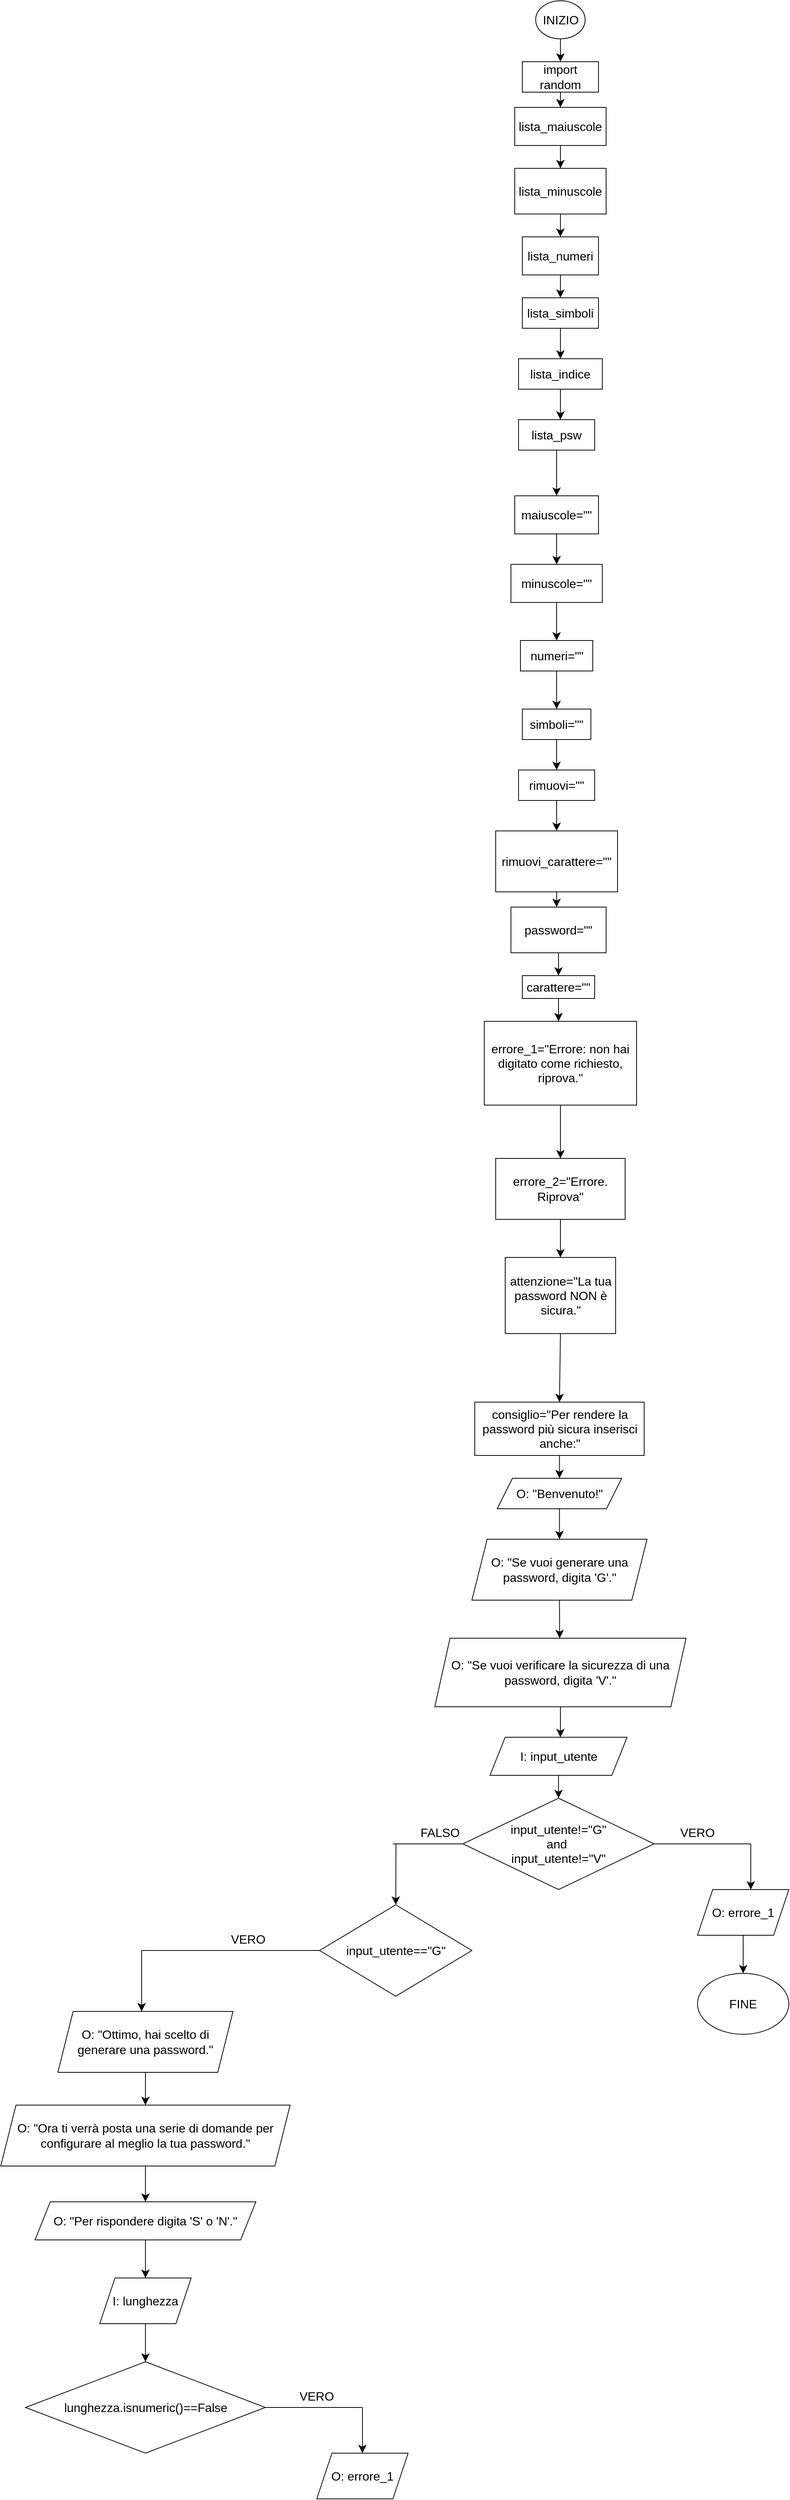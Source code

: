 <mxfile version="21.0.6" type="github" pages="4">
  <diagram id="C5RBs43oDa-KdzZeNtuy" name="Liste">
    <mxGraphModel dx="2130" dy="1453" grid="1" gridSize="10" guides="1" tooltips="1" connect="1" arrows="1" fold="1" page="1" pageScale="1" pageWidth="827" pageHeight="1169" math="0" shadow="0">
      <root>
        <mxCell id="WIyWlLk6GJQsqaUBKTNV-0" />
        <mxCell id="WIyWlLk6GJQsqaUBKTNV-1" parent="WIyWlLk6GJQsqaUBKTNV-0" />
        <mxCell id="LtnXMF4uBp7m2lb51uMG-0" value="INIZIO" style="ellipse;whiteSpace=wrap;html=1;fontSize=16;" vertex="1" parent="WIyWlLk6GJQsqaUBKTNV-1">
          <mxGeometry x="187.5" y="160" width="65" height="50" as="geometry" />
        </mxCell>
        <mxCell id="LtnXMF4uBp7m2lb51uMG-1" value="import random" style="rounded=0;whiteSpace=wrap;html=1;fontSize=16;" vertex="1" parent="WIyWlLk6GJQsqaUBKTNV-1">
          <mxGeometry x="170" y="240" width="100" height="40" as="geometry" />
        </mxCell>
        <mxCell id="LtnXMF4uBp7m2lb51uMG-2" value="lista_maiuscole" style="rounded=0;whiteSpace=wrap;html=1;fontSize=16;" vertex="1" parent="WIyWlLk6GJQsqaUBKTNV-1">
          <mxGeometry x="160" y="300" width="120" height="50" as="geometry" />
        </mxCell>
        <mxCell id="LtnXMF4uBp7m2lb51uMG-3" value="" style="endArrow=classic;html=1;rounded=0;fontSize=12;startSize=8;endSize=8;curved=1;exitX=0.5;exitY=1;exitDx=0;exitDy=0;" edge="1" parent="WIyWlLk6GJQsqaUBKTNV-1" source="LtnXMF4uBp7m2lb51uMG-0">
          <mxGeometry width="50" height="50" relative="1" as="geometry">
            <mxPoint x="220" y="220" as="sourcePoint" />
            <mxPoint x="220" y="240" as="targetPoint" />
            <Array as="points" />
          </mxGeometry>
        </mxCell>
        <mxCell id="LtnXMF4uBp7m2lb51uMG-4" value="" style="endArrow=classic;html=1;rounded=0;fontSize=12;startSize=8;endSize=8;curved=1;entryX=0.5;entryY=0;entryDx=0;entryDy=0;exitX=0.5;exitY=1;exitDx=0;exitDy=0;" edge="1" parent="WIyWlLk6GJQsqaUBKTNV-1" source="LtnXMF4uBp7m2lb51uMG-1" target="LtnXMF4uBp7m2lb51uMG-2">
          <mxGeometry width="50" height="50" relative="1" as="geometry">
            <mxPoint x="220" y="320" as="sourcePoint" />
            <mxPoint x="230" y="360" as="targetPoint" />
          </mxGeometry>
        </mxCell>
        <mxCell id="LtnXMF4uBp7m2lb51uMG-5" value="" style="endArrow=classic;html=1;rounded=0;fontSize=12;startSize=8;endSize=8;curved=1;" edge="1" parent="WIyWlLk6GJQsqaUBKTNV-1">
          <mxGeometry width="50" height="50" relative="1" as="geometry">
            <mxPoint x="220" y="410" as="sourcePoint" />
            <mxPoint x="220" y="440" as="targetPoint" />
            <Array as="points">
              <mxPoint x="220" y="410" />
            </Array>
          </mxGeometry>
        </mxCell>
        <mxCell id="LtnXMF4uBp7m2lb51uMG-6" value="lista_minuscole" style="rounded=0;whiteSpace=wrap;html=1;fontSize=16;" vertex="1" parent="WIyWlLk6GJQsqaUBKTNV-1">
          <mxGeometry x="160" y="380" width="120" height="60" as="geometry" />
        </mxCell>
        <mxCell id="LtnXMF4uBp7m2lb51uMG-9" value="lista_numeri" style="rounded=0;whiteSpace=wrap;html=1;fontSize=16;" vertex="1" parent="WIyWlLk6GJQsqaUBKTNV-1">
          <mxGeometry x="170" y="470" width="100" height="50" as="geometry" />
        </mxCell>
        <mxCell id="_vvKJYAs0xgq3MKUHlG_-1" value="" style="endArrow=classic;html=1;rounded=0;fontSize=12;startSize=8;endSize=8;curved=1;exitX=0.5;exitY=1;exitDx=0;exitDy=0;" edge="1" parent="WIyWlLk6GJQsqaUBKTNV-1" source="LtnXMF4uBp7m2lb51uMG-9">
          <mxGeometry width="50" height="50" relative="1" as="geometry">
            <mxPoint x="200" y="650" as="sourcePoint" />
            <mxPoint x="220" y="550" as="targetPoint" />
          </mxGeometry>
        </mxCell>
        <mxCell id="_vvKJYAs0xgq3MKUHlG_-2" value="lista_simboli" style="rounded=0;whiteSpace=wrap;html=1;fontSize=16;" vertex="1" parent="WIyWlLk6GJQsqaUBKTNV-1">
          <mxGeometry x="170" y="550" width="100" height="40" as="geometry" />
        </mxCell>
        <mxCell id="_vvKJYAs0xgq3MKUHlG_-3" value="" style="endArrow=classic;html=1;rounded=0;fontSize=12;startSize=8;endSize=8;curved=1;exitX=0.5;exitY=1;exitDx=0;exitDy=0;" edge="1" parent="WIyWlLk6GJQsqaUBKTNV-1" source="_vvKJYAs0xgq3MKUHlG_-2">
          <mxGeometry width="50" height="50" relative="1" as="geometry">
            <mxPoint x="220" y="750" as="sourcePoint" />
            <mxPoint x="220" y="630" as="targetPoint" />
          </mxGeometry>
        </mxCell>
        <mxCell id="_vvKJYAs0xgq3MKUHlG_-4" value="lista_indice" style="rounded=0;whiteSpace=wrap;html=1;fontSize=16;" vertex="1" parent="WIyWlLk6GJQsqaUBKTNV-1">
          <mxGeometry x="165" y="630" width="110" height="40" as="geometry" />
        </mxCell>
        <mxCell id="_vvKJYAs0xgq3MKUHlG_-5" value="" style="endArrow=classic;html=1;rounded=0;fontSize=12;startSize=8;endSize=8;curved=1;" edge="1" parent="WIyWlLk6GJQsqaUBKTNV-1" source="_vvKJYAs0xgq3MKUHlG_-4">
          <mxGeometry width="50" height="50" relative="1" as="geometry">
            <mxPoint x="220" y="820" as="sourcePoint" />
            <mxPoint x="220" y="710" as="targetPoint" />
          </mxGeometry>
        </mxCell>
        <mxCell id="_vvKJYAs0xgq3MKUHlG_-6" value="lista_psw" style="rounded=0;whiteSpace=wrap;html=1;fontSize=16;" vertex="1" parent="WIyWlLk6GJQsqaUBKTNV-1">
          <mxGeometry x="165" y="710" width="100" height="40" as="geometry" />
        </mxCell>
        <mxCell id="_vvKJYAs0xgq3MKUHlG_-8" value="" style="endArrow=classic;html=1;rounded=0;fontSize=12;startSize=8;endSize=8;curved=1;exitX=0.5;exitY=1;exitDx=0;exitDy=0;entryX=0.5;entryY=0;entryDx=0;entryDy=0;" edge="1" parent="WIyWlLk6GJQsqaUBKTNV-1" source="LtnXMF4uBp7m2lb51uMG-2" target="LtnXMF4uBp7m2lb51uMG-6">
          <mxGeometry width="50" height="50" relative="1" as="geometry">
            <mxPoint x="270" y="390" as="sourcePoint" />
            <mxPoint x="320" y="340" as="targetPoint" />
          </mxGeometry>
        </mxCell>
        <mxCell id="_vvKJYAs0xgq3MKUHlG_-9" value="" style="endArrow=classic;html=1;rounded=0;fontSize=12;startSize=8;endSize=8;curved=1;exitX=0.5;exitY=1;exitDx=0;exitDy=0;" edge="1" parent="WIyWlLk6GJQsqaUBKTNV-1" source="LtnXMF4uBp7m2lb51uMG-6">
          <mxGeometry width="50" height="50" relative="1" as="geometry">
            <mxPoint x="220" y="490" as="sourcePoint" />
            <mxPoint x="220" y="470" as="targetPoint" />
          </mxGeometry>
        </mxCell>
        <mxCell id="47L1H4vjL2G08oFO6A4H-0" value="" style="endArrow=classic;html=1;rounded=0;fontSize=12;startSize=8;endSize=8;curved=1;exitX=0.5;exitY=1;exitDx=0;exitDy=0;" edge="1" parent="WIyWlLk6GJQsqaUBKTNV-1" source="_vvKJYAs0xgq3MKUHlG_-6">
          <mxGeometry width="50" height="50" relative="1" as="geometry">
            <mxPoint x="250" y="520" as="sourcePoint" />
            <mxPoint x="215" y="810" as="targetPoint" />
          </mxGeometry>
        </mxCell>
        <mxCell id="_KYdaBVdJaQWid0yYwRB-0" value="maiuscole=&quot;&quot;" style="rounded=0;whiteSpace=wrap;html=1;fontSize=16;" vertex="1" parent="WIyWlLk6GJQsqaUBKTNV-1">
          <mxGeometry x="160" y="810" width="110" height="50" as="geometry" />
        </mxCell>
        <mxCell id="_KYdaBVdJaQWid0yYwRB-1" value="minuscole=&quot;&quot;" style="rounded=0;whiteSpace=wrap;html=1;fontSize=16;" vertex="1" parent="WIyWlLk6GJQsqaUBKTNV-1">
          <mxGeometry x="155" y="900" width="120" height="50" as="geometry" />
        </mxCell>
        <mxCell id="_KYdaBVdJaQWid0yYwRB-2" value="numeri=&quot;&quot;" style="rounded=0;whiteSpace=wrap;html=1;fontSize=16;" vertex="1" parent="WIyWlLk6GJQsqaUBKTNV-1">
          <mxGeometry x="167.5" y="1000" width="95" height="40" as="geometry" />
        </mxCell>
        <mxCell id="_KYdaBVdJaQWid0yYwRB-3" value="simboli=&quot;&quot;" style="rounded=0;whiteSpace=wrap;html=1;fontSize=16;" vertex="1" parent="WIyWlLk6GJQsqaUBKTNV-1">
          <mxGeometry x="170" y="1090" width="90" height="40" as="geometry" />
        </mxCell>
        <mxCell id="_KYdaBVdJaQWid0yYwRB-4" value="rimuovi=&quot;&quot;" style="rounded=0;whiteSpace=wrap;html=1;fontSize=16;" vertex="1" parent="WIyWlLk6GJQsqaUBKTNV-1">
          <mxGeometry x="165" y="1170" width="100" height="40" as="geometry" />
        </mxCell>
        <mxCell id="_KYdaBVdJaQWid0yYwRB-5" value="rimuovi_carattere=&quot;&quot;" style="rounded=0;whiteSpace=wrap;html=1;fontSize=16;" vertex="1" parent="WIyWlLk6GJQsqaUBKTNV-1">
          <mxGeometry x="135" y="1250" width="160" height="80" as="geometry" />
        </mxCell>
        <mxCell id="_KYdaBVdJaQWid0yYwRB-6" value="password=&quot;&quot;" style="rounded=0;whiteSpace=wrap;html=1;fontSize=16;" vertex="1" parent="WIyWlLk6GJQsqaUBKTNV-1">
          <mxGeometry x="155" y="1350" width="125" height="60" as="geometry" />
        </mxCell>
        <mxCell id="_KYdaBVdJaQWid0yYwRB-7" value="" style="endArrow=classic;html=1;rounded=0;fontSize=12;startSize=8;endSize=8;curved=1;" edge="1" parent="WIyWlLk6GJQsqaUBKTNV-1" source="_KYdaBVdJaQWid0yYwRB-0">
          <mxGeometry width="50" height="50" relative="1" as="geometry">
            <mxPoint x="210" y="1100" as="sourcePoint" />
            <mxPoint x="215" y="900" as="targetPoint" />
          </mxGeometry>
        </mxCell>
        <mxCell id="_KYdaBVdJaQWid0yYwRB-9" value="" style="endArrow=classic;html=1;rounded=0;fontSize=12;startSize=8;endSize=8;curved=1;exitX=0.5;exitY=1;exitDx=0;exitDy=0;" edge="1" parent="WIyWlLk6GJQsqaUBKTNV-1" source="_KYdaBVdJaQWid0yYwRB-1">
          <mxGeometry width="50" height="50" relative="1" as="geometry">
            <mxPoint x="210" y="1200" as="sourcePoint" />
            <mxPoint x="215" y="1000" as="targetPoint" />
          </mxGeometry>
        </mxCell>
        <mxCell id="_KYdaBVdJaQWid0yYwRB-10" value="" style="endArrow=classic;html=1;rounded=0;fontSize=12;startSize=8;endSize=8;curved=1;exitX=0.5;exitY=1;exitDx=0;exitDy=0;" edge="1" parent="WIyWlLk6GJQsqaUBKTNV-1" source="_KYdaBVdJaQWid0yYwRB-2">
          <mxGeometry width="50" height="50" relative="1" as="geometry">
            <mxPoint x="210" y="1200" as="sourcePoint" />
            <mxPoint x="215" y="1090" as="targetPoint" />
          </mxGeometry>
        </mxCell>
        <mxCell id="_KYdaBVdJaQWid0yYwRB-11" value="" style="endArrow=classic;html=1;rounded=0;fontSize=12;startSize=8;endSize=8;curved=1;exitX=0.5;exitY=1;exitDx=0;exitDy=0;" edge="1" parent="WIyWlLk6GJQsqaUBKTNV-1" source="_KYdaBVdJaQWid0yYwRB-3">
          <mxGeometry width="50" height="50" relative="1" as="geometry">
            <mxPoint x="210" y="1350" as="sourcePoint" />
            <mxPoint x="215" y="1170" as="targetPoint" />
          </mxGeometry>
        </mxCell>
        <mxCell id="_KYdaBVdJaQWid0yYwRB-12" value="" style="endArrow=classic;html=1;rounded=0;fontSize=12;startSize=8;endSize=8;curved=1;exitX=0.5;exitY=1;exitDx=0;exitDy=0;entryX=0.5;entryY=0;entryDx=0;entryDy=0;" edge="1" parent="WIyWlLk6GJQsqaUBKTNV-1" source="_KYdaBVdJaQWid0yYwRB-4" target="_KYdaBVdJaQWid0yYwRB-5">
          <mxGeometry width="50" height="50" relative="1" as="geometry">
            <mxPoint x="210" y="1240" as="sourcePoint" />
            <mxPoint x="260" y="1190" as="targetPoint" />
          </mxGeometry>
        </mxCell>
        <mxCell id="_KYdaBVdJaQWid0yYwRB-13" value="" style="endArrow=classic;html=1;rounded=0;fontSize=12;startSize=8;endSize=8;curved=1;exitX=0.5;exitY=1;exitDx=0;exitDy=0;" edge="1" parent="WIyWlLk6GJQsqaUBKTNV-1" source="_KYdaBVdJaQWid0yYwRB-5">
          <mxGeometry width="50" height="50" relative="1" as="geometry">
            <mxPoint x="210" y="1350" as="sourcePoint" />
            <mxPoint x="215" y="1350" as="targetPoint" />
          </mxGeometry>
        </mxCell>
        <mxCell id="_KYdaBVdJaQWid0yYwRB-14" value="" style="endArrow=classic;html=1;rounded=0;fontSize=12;startSize=8;endSize=8;curved=1;exitX=0.5;exitY=1;exitDx=0;exitDy=0;" edge="1" parent="WIyWlLk6GJQsqaUBKTNV-1" source="_KYdaBVdJaQWid0yYwRB-6" target="_KYdaBVdJaQWid0yYwRB-15">
          <mxGeometry width="50" height="50" relative="1" as="geometry">
            <mxPoint x="210" y="1350" as="sourcePoint" />
            <mxPoint x="215" y="1430" as="targetPoint" />
          </mxGeometry>
        </mxCell>
        <mxCell id="_KYdaBVdJaQWid0yYwRB-15" value="carattere=&quot;&quot;" style="rounded=0;whiteSpace=wrap;html=1;fontSize=16;" vertex="1" parent="WIyWlLk6GJQsqaUBKTNV-1">
          <mxGeometry x="170" y="1440" width="95" height="30" as="geometry" />
        </mxCell>
        <mxCell id="_KYdaBVdJaQWid0yYwRB-16" value="errore_1=&quot;Errore: non hai digitato come richiesto, riprova.&quot;" style="rounded=0;whiteSpace=wrap;html=1;fontSize=16;" vertex="1" parent="WIyWlLk6GJQsqaUBKTNV-1">
          <mxGeometry x="120" y="1500" width="200" height="110" as="geometry" />
        </mxCell>
        <mxCell id="_KYdaBVdJaQWid0yYwRB-17" value="" style="endArrow=classic;html=1;rounded=0;fontSize=12;startSize=8;endSize=8;curved=1;exitX=0.5;exitY=1;exitDx=0;exitDy=0;" edge="1" parent="WIyWlLk6GJQsqaUBKTNV-1" source="_KYdaBVdJaQWid0yYwRB-15">
          <mxGeometry width="50" height="50" relative="1" as="geometry">
            <mxPoint x="202.5" y="1540" as="sourcePoint" />
            <mxPoint x="217.5" y="1500" as="targetPoint" />
          </mxGeometry>
        </mxCell>
        <mxCell id="_KYdaBVdJaQWid0yYwRB-18" style="edgeStyle=none;curved=1;rounded=0;orthogonalLoop=1;jettySize=auto;html=1;exitX=0.75;exitY=1;exitDx=0;exitDy=0;fontSize=12;startSize=8;endSize=8;" edge="1" parent="WIyWlLk6GJQsqaUBKTNV-1">
          <mxGeometry relative="1" as="geometry">
            <mxPoint x="267.5" y="1610" as="sourcePoint" />
            <mxPoint x="267.5" y="1610" as="targetPoint" />
          </mxGeometry>
        </mxCell>
        <mxCell id="_KYdaBVdJaQWid0yYwRB-19" value="attenzione=&quot;La tua password NON è sicura.&quot;" style="rounded=0;whiteSpace=wrap;html=1;fontSize=16;" vertex="1" parent="WIyWlLk6GJQsqaUBKTNV-1">
          <mxGeometry x="147.5" y="1810" width="145" height="100" as="geometry" />
        </mxCell>
        <mxCell id="_KYdaBVdJaQWid0yYwRB-20" value="" style="endArrow=classic;html=1;rounded=0;fontSize=12;startSize=8;endSize=8;curved=1;exitX=0.5;exitY=1;exitDx=0;exitDy=0;entryX=0.5;entryY=0;entryDx=0;entryDy=0;" edge="1" parent="WIyWlLk6GJQsqaUBKTNV-1" source="_KYdaBVdJaQWid0yYwRB-19" target="_KYdaBVdJaQWid0yYwRB-21">
          <mxGeometry width="50" height="50" relative="1" as="geometry">
            <mxPoint x="-82.5" y="2309" as="sourcePoint" />
            <mxPoint x="-37.5" y="2259" as="targetPoint" />
          </mxGeometry>
        </mxCell>
        <mxCell id="_KYdaBVdJaQWid0yYwRB-21" value="consiglio=&quot;Per rendere la password più sicura inserisci anche:&quot;" style="rounded=0;whiteSpace=wrap;html=1;fontSize=16;" vertex="1" parent="WIyWlLk6GJQsqaUBKTNV-1">
          <mxGeometry x="107.5" y="2000" width="222.5" height="70" as="geometry" />
        </mxCell>
        <mxCell id="_KYdaBVdJaQWid0yYwRB-23" value="errore_2=&quot;Errore. Riprova&quot;" style="rounded=0;whiteSpace=wrap;html=1;fontSize=16;" vertex="1" parent="WIyWlLk6GJQsqaUBKTNV-1">
          <mxGeometry x="135" y="1680" width="170" height="80" as="geometry" />
        </mxCell>
        <mxCell id="_KYdaBVdJaQWid0yYwRB-24" value="" style="endArrow=classic;html=1;rounded=0;fontSize=12;startSize=8;endSize=8;curved=1;exitX=0.5;exitY=1;exitDx=0;exitDy=0;" edge="1" parent="WIyWlLk6GJQsqaUBKTNV-1" source="_KYdaBVdJaQWid0yYwRB-23">
          <mxGeometry width="50" height="50" relative="1" as="geometry">
            <mxPoint x="245" y="1860" as="sourcePoint" />
            <mxPoint x="220" y="1810" as="targetPoint" />
          </mxGeometry>
        </mxCell>
        <mxCell id="_KYdaBVdJaQWid0yYwRB-25" value="" style="endArrow=classic;html=1;rounded=0;fontSize=12;startSize=8;endSize=8;curved=1;exitX=0.5;exitY=1;exitDx=0;exitDy=0;" edge="1" parent="WIyWlLk6GJQsqaUBKTNV-1" source="_KYdaBVdJaQWid0yYwRB-16">
          <mxGeometry width="50" height="50" relative="1" as="geometry">
            <mxPoint x="332.5" y="1790" as="sourcePoint" />
            <mxPoint x="220" y="1680" as="targetPoint" />
            <Array as="points" />
          </mxGeometry>
        </mxCell>
        <mxCell id="_KYdaBVdJaQWid0yYwRB-26" value="O: &quot;Benvenuto!&quot;" style="shape=parallelogram;perimeter=parallelogramPerimeter;whiteSpace=wrap;html=1;fixedSize=1;fontSize=16;" vertex="1" parent="WIyWlLk6GJQsqaUBKTNV-1">
          <mxGeometry x="137" y="2100" width="163.5" height="40" as="geometry" />
        </mxCell>
        <mxCell id="_KYdaBVdJaQWid0yYwRB-27" value="" style="endArrow=classic;html=1;rounded=0;fontSize=12;startSize=8;endSize=8;curved=1;exitX=0.5;exitY=1;exitDx=0;exitDy=0;entryX=0.5;entryY=0;entryDx=0;entryDy=0;" edge="1" parent="WIyWlLk6GJQsqaUBKTNV-1" source="_KYdaBVdJaQWid0yYwRB-21" target="_KYdaBVdJaQWid0yYwRB-26">
          <mxGeometry width="50" height="50" relative="1" as="geometry">
            <mxPoint x="220" y="2220" as="sourcePoint" />
            <mxPoint x="220" y="2100" as="targetPoint" />
          </mxGeometry>
        </mxCell>
        <mxCell id="_KYdaBVdJaQWid0yYwRB-29" value="O: &quot;Se vuoi generare una password, digita &#39;G&#39;.&quot;" style="shape=parallelogram;perimeter=parallelogramPerimeter;whiteSpace=wrap;html=1;fixedSize=1;fontSize=16;" vertex="1" parent="WIyWlLk6GJQsqaUBKTNV-1">
          <mxGeometry x="103.75" y="2180" width="230" height="80" as="geometry" />
        </mxCell>
        <mxCell id="_KYdaBVdJaQWid0yYwRB-30" value="" style="endArrow=classic;html=1;rounded=0;fontSize=12;startSize=8;endSize=8;curved=1;exitX=0.5;exitY=1;exitDx=0;exitDy=0;entryX=0.5;entryY=0;entryDx=0;entryDy=0;" edge="1" parent="WIyWlLk6GJQsqaUBKTNV-1" source="_KYdaBVdJaQWid0yYwRB-26" target="_KYdaBVdJaQWid0yYwRB-29">
          <mxGeometry width="50" height="50" relative="1" as="geometry">
            <mxPoint x="260" y="2200" as="sourcePoint" />
            <mxPoint x="310" y="2150" as="targetPoint" />
          </mxGeometry>
        </mxCell>
        <mxCell id="_KYdaBVdJaQWid0yYwRB-32" value="O: &quot;Se vuoi verificare la sicurezza di una password, digita &#39;V&#39;.&quot;" style="shape=parallelogram;perimeter=parallelogramPerimeter;whiteSpace=wrap;html=1;fixedSize=1;fontSize=16;" vertex="1" parent="WIyWlLk6GJQsqaUBKTNV-1">
          <mxGeometry x="55" y="2310" width="330" height="90" as="geometry" />
        </mxCell>
        <mxCell id="_KYdaBVdJaQWid0yYwRB-33" value="" style="endArrow=classic;html=1;rounded=0;fontSize=12;startSize=8;endSize=8;curved=1;exitX=0.5;exitY=1;exitDx=0;exitDy=0;" edge="1" parent="WIyWlLk6GJQsqaUBKTNV-1" source="_KYdaBVdJaQWid0yYwRB-29">
          <mxGeometry width="50" height="50" relative="1" as="geometry">
            <mxPoint x="190" y="2330" as="sourcePoint" />
            <mxPoint x="219" y="2310" as="targetPoint" />
          </mxGeometry>
        </mxCell>
        <mxCell id="_KYdaBVdJaQWid0yYwRB-34" value="I: input_utente" style="shape=parallelogram;perimeter=parallelogramPerimeter;whiteSpace=wrap;html=1;fixedSize=1;fontSize=16;" vertex="1" parent="WIyWlLk6GJQsqaUBKTNV-1">
          <mxGeometry x="127.5" y="2440" width="180" height="50" as="geometry" />
        </mxCell>
        <mxCell id="_KYdaBVdJaQWid0yYwRB-35" value="" style="endArrow=classic;html=1;rounded=0;fontSize=12;startSize=8;endSize=8;curved=1;exitX=0.5;exitY=1;exitDx=0;exitDy=0;" edge="1" parent="WIyWlLk6GJQsqaUBKTNV-1" source="_KYdaBVdJaQWid0yYwRB-32">
          <mxGeometry width="50" height="50" relative="1" as="geometry">
            <mxPoint x="370" y="2330" as="sourcePoint" />
            <mxPoint x="220" y="2440" as="targetPoint" />
          </mxGeometry>
        </mxCell>
        <mxCell id="_KYdaBVdJaQWid0yYwRB-36" value="input_utente!=&quot;G&quot; &lt;br&gt;and&amp;nbsp;&lt;br&gt;input_utente!=&quot;V&quot;" style="rhombus;whiteSpace=wrap;html=1;fontSize=16;" vertex="1" parent="WIyWlLk6GJQsqaUBKTNV-1">
          <mxGeometry x="92" y="2520" width="251" height="120" as="geometry" />
        </mxCell>
        <mxCell id="_KYdaBVdJaQWid0yYwRB-38" value="" style="endArrow=classic;html=1;rounded=0;fontSize=12;startSize=8;endSize=8;curved=1;exitX=0.5;exitY=1;exitDx=0;exitDy=0;entryX=0.5;entryY=0;entryDx=0;entryDy=0;" edge="1" parent="WIyWlLk6GJQsqaUBKTNV-1" source="_KYdaBVdJaQWid0yYwRB-34" target="_KYdaBVdJaQWid0yYwRB-36">
          <mxGeometry width="50" height="50" relative="1" as="geometry">
            <mxPoint x="190" y="2550" as="sourcePoint" />
            <mxPoint x="240" y="2500" as="targetPoint" />
          </mxGeometry>
        </mxCell>
        <mxCell id="_KYdaBVdJaQWid0yYwRB-39" value="" style="endArrow=none;html=1;rounded=0;fontSize=12;startSize=8;endSize=8;curved=1;entryX=1;entryY=0.5;entryDx=0;entryDy=0;" edge="1" parent="WIyWlLk6GJQsqaUBKTNV-1" target="_KYdaBVdJaQWid0yYwRB-36">
          <mxGeometry width="50" height="50" relative="1" as="geometry">
            <mxPoint x="470" y="2580" as="sourcePoint" />
            <mxPoint x="260" y="2570" as="targetPoint" />
          </mxGeometry>
        </mxCell>
        <mxCell id="_KYdaBVdJaQWid0yYwRB-40" value="VERO" style="text;html=1;strokeColor=none;fillColor=none;align=center;verticalAlign=middle;whiteSpace=wrap;rounded=0;fontSize=16;" vertex="1" parent="WIyWlLk6GJQsqaUBKTNV-1">
          <mxGeometry x="370" y="2550" width="60" height="30" as="geometry" />
        </mxCell>
        <mxCell id="_KYdaBVdJaQWid0yYwRB-41" value="" style="endArrow=classic;html=1;rounded=0;fontSize=12;startSize=8;endSize=8;curved=1;" edge="1" parent="WIyWlLk6GJQsqaUBKTNV-1">
          <mxGeometry width="50" height="50" relative="1" as="geometry">
            <mxPoint x="470" y="2580" as="sourcePoint" />
            <mxPoint x="470" y="2640" as="targetPoint" />
          </mxGeometry>
        </mxCell>
        <mxCell id="_KYdaBVdJaQWid0yYwRB-42" value="O: errore_1" style="shape=parallelogram;perimeter=parallelogramPerimeter;whiteSpace=wrap;html=1;fixedSize=1;fontSize=16;" vertex="1" parent="WIyWlLk6GJQsqaUBKTNV-1">
          <mxGeometry x="400" y="2640" width="120" height="60" as="geometry" />
        </mxCell>
        <mxCell id="_KYdaBVdJaQWid0yYwRB-43" value="" style="endArrow=classic;html=1;rounded=0;fontSize=12;startSize=8;endSize=8;curved=1;exitX=0.5;exitY=1;exitDx=0;exitDy=0;" edge="1" parent="WIyWlLk6GJQsqaUBKTNV-1" source="_KYdaBVdJaQWid0yYwRB-42">
          <mxGeometry width="50" height="50" relative="1" as="geometry">
            <mxPoint x="530" y="2710" as="sourcePoint" />
            <mxPoint x="460" y="2750" as="targetPoint" />
          </mxGeometry>
        </mxCell>
        <mxCell id="_KYdaBVdJaQWid0yYwRB-44" value="FINE" style="ellipse;whiteSpace=wrap;html=1;fontSize=16;" vertex="1" parent="WIyWlLk6GJQsqaUBKTNV-1">
          <mxGeometry x="400" y="2750" width="120" height="80" as="geometry" />
        </mxCell>
        <mxCell id="_KYdaBVdJaQWid0yYwRB-45" value="" style="endArrow=none;html=1;rounded=0;fontSize=12;startSize=8;endSize=8;curved=1;entryX=0;entryY=0.5;entryDx=0;entryDy=0;" edge="1" parent="WIyWlLk6GJQsqaUBKTNV-1" target="_KYdaBVdJaQWid0yYwRB-36">
          <mxGeometry width="50" height="50" relative="1" as="geometry">
            <mxPoint y="2580" as="sourcePoint" />
            <mxPoint x="90" y="2580" as="targetPoint" />
          </mxGeometry>
        </mxCell>
        <mxCell id="_KYdaBVdJaQWid0yYwRB-46" value="" style="endArrow=classic;html=1;rounded=0;fontSize=12;startSize=8;endSize=8;curved=1;entryX=0.5;entryY=0;entryDx=0;entryDy=0;" edge="1" parent="WIyWlLk6GJQsqaUBKTNV-1" target="_KYdaBVdJaQWid0yYwRB-48">
          <mxGeometry width="50" height="50" relative="1" as="geometry">
            <mxPoint x="4" y="2580" as="sourcePoint" />
            <mxPoint y="2660" as="targetPoint" />
          </mxGeometry>
        </mxCell>
        <mxCell id="_KYdaBVdJaQWid0yYwRB-47" value="FALSO" style="text;html=1;strokeColor=none;fillColor=none;align=center;verticalAlign=middle;whiteSpace=wrap;rounded=0;fontSize=16;" vertex="1" parent="WIyWlLk6GJQsqaUBKTNV-1">
          <mxGeometry x="32" y="2550" width="60" height="30" as="geometry" />
        </mxCell>
        <mxCell id="_KYdaBVdJaQWid0yYwRB-48" value="input_utente==&quot;G&quot;" style="rhombus;whiteSpace=wrap;html=1;fontSize=16;" vertex="1" parent="WIyWlLk6GJQsqaUBKTNV-1">
          <mxGeometry x="-96.25" y="2660" width="200" height="120" as="geometry" />
        </mxCell>
        <mxCell id="_KYdaBVdJaQWid0yYwRB-49" value="" style="endArrow=none;html=1;rounded=0;fontSize=12;startSize=8;endSize=8;curved=1;entryX=0;entryY=0.5;entryDx=0;entryDy=0;" edge="1" parent="WIyWlLk6GJQsqaUBKTNV-1" target="_KYdaBVdJaQWid0yYwRB-48">
          <mxGeometry width="50" height="50" relative="1" as="geometry">
            <mxPoint x="-330" y="2720" as="sourcePoint" />
            <mxPoint x="-150" y="2740" as="targetPoint" />
          </mxGeometry>
        </mxCell>
        <mxCell id="_KYdaBVdJaQWid0yYwRB-50" value="VERO" style="text;html=1;strokeColor=none;fillColor=none;align=center;verticalAlign=middle;whiteSpace=wrap;rounded=0;fontSize=16;" vertex="1" parent="WIyWlLk6GJQsqaUBKTNV-1">
          <mxGeometry x="-220" y="2690" width="60" height="30" as="geometry" />
        </mxCell>
        <mxCell id="_KYdaBVdJaQWid0yYwRB-51" value="" style="endArrow=classic;html=1;rounded=0;fontSize=12;startSize=8;endSize=8;curved=1;" edge="1" parent="WIyWlLk6GJQsqaUBKTNV-1">
          <mxGeometry width="50" height="50" relative="1" as="geometry">
            <mxPoint x="-330" y="2720" as="sourcePoint" />
            <mxPoint x="-330" y="2800" as="targetPoint" />
          </mxGeometry>
        </mxCell>
        <mxCell id="_KYdaBVdJaQWid0yYwRB-52" value="O: &quot;Ottimo, hai scelto di generare una password.&quot;" style="shape=parallelogram;perimeter=parallelogramPerimeter;whiteSpace=wrap;html=1;fixedSize=1;fontSize=16;" vertex="1" parent="WIyWlLk6GJQsqaUBKTNV-1">
          <mxGeometry x="-440" y="2800" width="230" height="80" as="geometry" />
        </mxCell>
        <mxCell id="_KYdaBVdJaQWid0yYwRB-53" value="O: &quot;Ora ti verrà posta una serie di domande per configurare al meglio la tua password.&quot;" style="shape=parallelogram;perimeter=parallelogramPerimeter;whiteSpace=wrap;html=1;fixedSize=1;fontSize=16;" vertex="1" parent="WIyWlLk6GJQsqaUBKTNV-1">
          <mxGeometry x="-515" y="2923" width="380" height="80" as="geometry" />
        </mxCell>
        <mxCell id="_KYdaBVdJaQWid0yYwRB-54" value="" style="endArrow=classic;html=1;rounded=0;fontSize=12;startSize=8;endSize=8;curved=1;exitX=0.5;exitY=1;exitDx=0;exitDy=0;entryX=0.5;entryY=0;entryDx=0;entryDy=0;" edge="1" parent="WIyWlLk6GJQsqaUBKTNV-1" source="_KYdaBVdJaQWid0yYwRB-52" target="_KYdaBVdJaQWid0yYwRB-53">
          <mxGeometry width="50" height="50" relative="1" as="geometry">
            <mxPoint x="-380" y="2940" as="sourcePoint" />
            <mxPoint x="-330" y="2890" as="targetPoint" />
          </mxGeometry>
        </mxCell>
        <mxCell id="_KYdaBVdJaQWid0yYwRB-55" value="" style="endArrow=classic;html=1;rounded=0;fontSize=12;startSize=8;endSize=8;curved=1;exitX=0.5;exitY=1;exitDx=0;exitDy=0;" edge="1" parent="WIyWlLk6GJQsqaUBKTNV-1" source="_KYdaBVdJaQWid0yYwRB-53">
          <mxGeometry width="50" height="50" relative="1" as="geometry">
            <mxPoint x="-350" y="3100" as="sourcePoint" />
            <mxPoint x="-325" y="3050" as="targetPoint" />
          </mxGeometry>
        </mxCell>
        <mxCell id="_KYdaBVdJaQWid0yYwRB-56" value="O: &quot;Per rispondere digita &#39;S&#39; o &#39;N&#39;.&quot;" style="shape=parallelogram;perimeter=parallelogramPerimeter;whiteSpace=wrap;html=1;fixedSize=1;fontSize=16;" vertex="1" parent="WIyWlLk6GJQsqaUBKTNV-1">
          <mxGeometry x="-470" y="3050" width="290" height="50" as="geometry" />
        </mxCell>
        <mxCell id="_KYdaBVdJaQWid0yYwRB-57" value="" style="endArrow=classic;html=1;rounded=0;fontSize=12;startSize=8;endSize=8;curved=1;exitX=0.5;exitY=1;exitDx=0;exitDy=0;" edge="1" parent="WIyWlLk6GJQsqaUBKTNV-1" source="_KYdaBVdJaQWid0yYwRB-56">
          <mxGeometry width="50" height="50" relative="1" as="geometry">
            <mxPoint x="-320" y="3230" as="sourcePoint" />
            <mxPoint x="-325" y="3150" as="targetPoint" />
          </mxGeometry>
        </mxCell>
        <mxCell id="_KYdaBVdJaQWid0yYwRB-58" value="I: lunghezza" style="shape=parallelogram;perimeter=parallelogramPerimeter;whiteSpace=wrap;html=1;fixedSize=1;fontSize=16;" vertex="1" parent="WIyWlLk6GJQsqaUBKTNV-1">
          <mxGeometry x="-385" y="3150" width="120" height="60" as="geometry" />
        </mxCell>
        <mxCell id="_KYdaBVdJaQWid0yYwRB-59" value="" style="endArrow=classic;html=1;rounded=0;fontSize=12;startSize=8;endSize=8;curved=1;exitX=0.5;exitY=1;exitDx=0;exitDy=0;" edge="1" parent="WIyWlLk6GJQsqaUBKTNV-1" source="_KYdaBVdJaQWid0yYwRB-58">
          <mxGeometry width="50" height="50" relative="1" as="geometry">
            <mxPoint x="-350" y="3320" as="sourcePoint" />
            <mxPoint x="-325" y="3260" as="targetPoint" />
          </mxGeometry>
        </mxCell>
        <mxCell id="_KYdaBVdJaQWid0yYwRB-60" value="lunghezza.isnumeric()==False" style="rhombus;whiteSpace=wrap;html=1;fontSize=16;" vertex="1" parent="WIyWlLk6GJQsqaUBKTNV-1">
          <mxGeometry x="-482.5" y="3260" width="315" height="120" as="geometry" />
        </mxCell>
        <mxCell id="_KYdaBVdJaQWid0yYwRB-61" value="" style="endArrow=none;html=1;rounded=0;fontSize=12;startSize=8;endSize=8;curved=1;exitX=1;exitY=0.5;exitDx=0;exitDy=0;" edge="1" parent="WIyWlLk6GJQsqaUBKTNV-1" source="_KYdaBVdJaQWid0yYwRB-60">
          <mxGeometry width="50" height="50" relative="1" as="geometry">
            <mxPoint x="-120" y="3360" as="sourcePoint" />
            <mxPoint x="-40" y="3320" as="targetPoint" />
          </mxGeometry>
        </mxCell>
        <mxCell id="_KYdaBVdJaQWid0yYwRB-62" value="" style="endArrow=classic;html=1;rounded=0;fontSize=12;startSize=8;endSize=8;curved=1;" edge="1" parent="WIyWlLk6GJQsqaUBKTNV-1">
          <mxGeometry width="50" height="50" relative="1" as="geometry">
            <mxPoint x="-40" y="3320" as="sourcePoint" />
            <mxPoint x="-40" y="3380" as="targetPoint" />
          </mxGeometry>
        </mxCell>
        <mxCell id="_KYdaBVdJaQWid0yYwRB-63" value="VERO" style="text;html=1;strokeColor=none;fillColor=none;align=center;verticalAlign=middle;whiteSpace=wrap;rounded=0;fontSize=16;" vertex="1" parent="WIyWlLk6GJQsqaUBKTNV-1">
          <mxGeometry x="-130" y="3290" width="60" height="30" as="geometry" />
        </mxCell>
        <mxCell id="_KYdaBVdJaQWid0yYwRB-65" value="O: errore_1" style="shape=parallelogram;perimeter=parallelogramPerimeter;whiteSpace=wrap;html=1;fixedSize=1;fontSize=16;" vertex="1" parent="WIyWlLk6GJQsqaUBKTNV-1">
          <mxGeometry x="-100" y="3380" width="120" height="60" as="geometry" />
        </mxCell>
      </root>
    </mxGraphModel>
  </diagram>
  <diagram name="Variabili str" id="3CADW21btByqIgjhEIIT">
    <mxGraphModel dx="947" dy="1056" grid="1" gridSize="10" guides="1" tooltips="1" connect="1" arrows="1" fold="1" page="1" pageScale="1" pageWidth="827" pageHeight="1169" math="0" shadow="0">
      <root>
        <mxCell id="1gQVhbo7qecBlJHeuTmW-0" />
        <mxCell id="1gQVhbo7qecBlJHeuTmW-1" parent="1gQVhbo7qecBlJHeuTmW-0" />
        <mxCell id="1gQVhbo7qecBlJHeuTmW-3" value="maiuscole=&quot;&quot;" style="rounded=0;whiteSpace=wrap;html=1;fontSize=16;" vertex="1" parent="1gQVhbo7qecBlJHeuTmW-1">
          <mxGeometry x="210" y="120" width="110" height="50" as="geometry" />
        </mxCell>
        <mxCell id="1gQVhbo7qecBlJHeuTmW-4" value="minuscole=&quot;&quot;" style="rounded=0;whiteSpace=wrap;html=1;fontSize=16;" vertex="1" parent="1gQVhbo7qecBlJHeuTmW-1">
          <mxGeometry x="205" y="210" width="120" height="50" as="geometry" />
        </mxCell>
        <mxCell id="1gQVhbo7qecBlJHeuTmW-8" value="numeri=&quot;&quot;" style="rounded=0;whiteSpace=wrap;html=1;fontSize=16;" vertex="1" parent="1gQVhbo7qecBlJHeuTmW-1">
          <mxGeometry x="217.5" y="310" width="95" height="40" as="geometry" />
        </mxCell>
        <mxCell id="1gQVhbo7qecBlJHeuTmW-9" value="simboli=&quot;&quot;" style="rounded=0;whiteSpace=wrap;html=1;fontSize=16;" vertex="1" parent="1gQVhbo7qecBlJHeuTmW-1">
          <mxGeometry x="220" y="400" width="90" height="40" as="geometry" />
        </mxCell>
        <mxCell id="1gQVhbo7qecBlJHeuTmW-11" value="rimuovi=&quot;&quot;" style="rounded=0;whiteSpace=wrap;html=1;fontSize=16;" vertex="1" parent="1gQVhbo7qecBlJHeuTmW-1">
          <mxGeometry x="215" y="480" width="100" height="40" as="geometry" />
        </mxCell>
        <mxCell id="1gQVhbo7qecBlJHeuTmW-13" value="rimuovi_carattere=&quot;&quot;" style="rounded=0;whiteSpace=wrap;html=1;fontSize=16;" vertex="1" parent="1gQVhbo7qecBlJHeuTmW-1">
          <mxGeometry x="185" y="560" width="160" height="80" as="geometry" />
        </mxCell>
        <mxCell id="1gQVhbo7qecBlJHeuTmW-15" value="password=&quot;&quot;" style="rounded=0;whiteSpace=wrap;html=1;fontSize=16;" vertex="1" parent="1gQVhbo7qecBlJHeuTmW-1">
          <mxGeometry x="205" y="660" width="125" height="60" as="geometry" />
        </mxCell>
        <mxCell id="lW0XTbSAqNNgikckN9dO-1" value="" style="endArrow=classic;html=1;rounded=0;fontSize=12;startSize=8;endSize=8;curved=1;exitX=0.5;exitY=1;exitDx=0;exitDy=0;" edge="1" parent="1gQVhbo7qecBlJHeuTmW-1" source="1gQVhbo7qecBlJHeuTmW-3">
          <mxGeometry width="50" height="50" relative="1" as="geometry">
            <mxPoint x="260" y="410" as="sourcePoint" />
            <mxPoint x="265" y="210" as="targetPoint" />
          </mxGeometry>
        </mxCell>
        <mxCell id="lW0XTbSAqNNgikckN9dO-2" value="" style="endArrow=classic;html=1;rounded=0;fontSize=12;startSize=8;endSize=8;curved=1;entryX=0.5;entryY=0;entryDx=0;entryDy=0;" edge="1" parent="1gQVhbo7qecBlJHeuTmW-1" target="1gQVhbo7qecBlJHeuTmW-3">
          <mxGeometry width="50" height="50" relative="1" as="geometry">
            <mxPoint x="265" y="70" as="sourcePoint" />
            <mxPoint x="310" y="360" as="targetPoint" />
          </mxGeometry>
        </mxCell>
        <mxCell id="lW0XTbSAqNNgikckN9dO-3" value="" style="endArrow=classic;html=1;rounded=0;fontSize=12;startSize=8;endSize=8;curved=1;exitX=0.5;exitY=1;exitDx=0;exitDy=0;" edge="1" parent="1gQVhbo7qecBlJHeuTmW-1" source="1gQVhbo7qecBlJHeuTmW-4">
          <mxGeometry width="50" height="50" relative="1" as="geometry">
            <mxPoint x="260" y="510" as="sourcePoint" />
            <mxPoint x="265" y="310" as="targetPoint" />
          </mxGeometry>
        </mxCell>
        <mxCell id="lW0XTbSAqNNgikckN9dO-4" value="" style="endArrow=classic;html=1;rounded=0;fontSize=12;startSize=8;endSize=8;curved=1;exitX=0.5;exitY=1;exitDx=0;exitDy=0;" edge="1" parent="1gQVhbo7qecBlJHeuTmW-1" source="1gQVhbo7qecBlJHeuTmW-8">
          <mxGeometry width="50" height="50" relative="1" as="geometry">
            <mxPoint x="260" y="510" as="sourcePoint" />
            <mxPoint x="265" y="400" as="targetPoint" />
          </mxGeometry>
        </mxCell>
        <mxCell id="lW0XTbSAqNNgikckN9dO-5" value="" style="endArrow=classic;html=1;rounded=0;fontSize=12;startSize=8;endSize=8;curved=1;exitX=0.5;exitY=1;exitDx=0;exitDy=0;" edge="1" parent="1gQVhbo7qecBlJHeuTmW-1" source="1gQVhbo7qecBlJHeuTmW-9">
          <mxGeometry width="50" height="50" relative="1" as="geometry">
            <mxPoint x="260" y="660" as="sourcePoint" />
            <mxPoint x="265" y="480" as="targetPoint" />
          </mxGeometry>
        </mxCell>
        <mxCell id="lW0XTbSAqNNgikckN9dO-7" value="" style="endArrow=classic;html=1;rounded=0;fontSize=12;startSize=8;endSize=8;curved=1;exitX=0.5;exitY=1;exitDx=0;exitDy=0;entryX=0.5;entryY=0;entryDx=0;entryDy=0;" edge="1" parent="1gQVhbo7qecBlJHeuTmW-1" source="1gQVhbo7qecBlJHeuTmW-11" target="1gQVhbo7qecBlJHeuTmW-13">
          <mxGeometry width="50" height="50" relative="1" as="geometry">
            <mxPoint x="260" y="550" as="sourcePoint" />
            <mxPoint x="310" y="500" as="targetPoint" />
          </mxGeometry>
        </mxCell>
        <mxCell id="lW0XTbSAqNNgikckN9dO-8" value="" style="endArrow=classic;html=1;rounded=0;fontSize=12;startSize=8;endSize=8;curved=1;exitX=0.5;exitY=1;exitDx=0;exitDy=0;" edge="1" parent="1gQVhbo7qecBlJHeuTmW-1" source="1gQVhbo7qecBlJHeuTmW-13">
          <mxGeometry width="50" height="50" relative="1" as="geometry">
            <mxPoint x="260" y="660" as="sourcePoint" />
            <mxPoint x="265" y="660" as="targetPoint" />
          </mxGeometry>
        </mxCell>
        <mxCell id="lW0XTbSAqNNgikckN9dO-9" value="" style="endArrow=classic;html=1;rounded=0;fontSize=12;startSize=8;endSize=8;curved=1;exitX=0.5;exitY=1;exitDx=0;exitDy=0;" edge="1" parent="1gQVhbo7qecBlJHeuTmW-1" source="1gQVhbo7qecBlJHeuTmW-15" target="lW0XTbSAqNNgikckN9dO-10">
          <mxGeometry width="50" height="50" relative="1" as="geometry">
            <mxPoint x="260" y="660" as="sourcePoint" />
            <mxPoint x="265" y="740" as="targetPoint" />
          </mxGeometry>
        </mxCell>
        <mxCell id="lW0XTbSAqNNgikckN9dO-10" value="carattere=&quot;&quot;" style="rounded=0;whiteSpace=wrap;html=1;fontSize=16;" vertex="1" parent="1gQVhbo7qecBlJHeuTmW-1">
          <mxGeometry x="220" y="750" width="95" height="30" as="geometry" />
        </mxCell>
        <mxCell id="lW0XTbSAqNNgikckN9dO-11" value="errore_1=&quot;Errore: non hai digitato come richiesto, riprova.&quot;" style="rounded=0;whiteSpace=wrap;html=1;fontSize=16;" vertex="1" parent="1gQVhbo7qecBlJHeuTmW-1">
          <mxGeometry x="167.5" y="810" width="200" height="110" as="geometry" />
        </mxCell>
        <mxCell id="lW0XTbSAqNNgikckN9dO-12" value="" style="endArrow=classic;html=1;rounded=0;fontSize=12;startSize=8;endSize=8;curved=1;exitX=0.5;exitY=1;exitDx=0;exitDy=0;" edge="1" parent="1gQVhbo7qecBlJHeuTmW-1" source="lW0XTbSAqNNgikckN9dO-10">
          <mxGeometry width="50" height="50" relative="1" as="geometry">
            <mxPoint x="252.5" y="850" as="sourcePoint" />
            <mxPoint x="267.5" y="810" as="targetPoint" />
          </mxGeometry>
        </mxCell>
        <mxCell id="lW0XTbSAqNNgikckN9dO-13" style="edgeStyle=none;curved=1;rounded=0;orthogonalLoop=1;jettySize=auto;html=1;exitX=0.75;exitY=1;exitDx=0;exitDy=0;fontSize=12;startSize=8;endSize=8;" edge="1" parent="1gQVhbo7qecBlJHeuTmW-1" source="lW0XTbSAqNNgikckN9dO-11" target="lW0XTbSAqNNgikckN9dO-11">
          <mxGeometry relative="1" as="geometry" />
        </mxCell>
        <mxCell id="lW0XTbSAqNNgikckN9dO-16" value="attenzione=&quot;La tua password NON è sicura.&quot;" style="rounded=0;whiteSpace=wrap;html=1;fontSize=16;" vertex="1" parent="1gQVhbo7qecBlJHeuTmW-1">
          <mxGeometry x="452.5" y="620" width="145" height="100" as="geometry" />
        </mxCell>
        <mxCell id="lW0XTbSAqNNgikckN9dO-18" value="" style="endArrow=classic;html=1;rounded=0;fontSize=12;startSize=8;endSize=8;curved=1;exitX=0.5;exitY=1;exitDx=0;exitDy=0;entryX=0.5;entryY=0;entryDx=0;entryDy=0;" edge="1" parent="1gQVhbo7qecBlJHeuTmW-1" source="lW0XTbSAqNNgikckN9dO-16" target="lW0XTbSAqNNgikckN9dO-19">
          <mxGeometry width="50" height="50" relative="1" as="geometry">
            <mxPoint x="222.5" y="1119" as="sourcePoint" />
            <mxPoint x="267.5" y="1069" as="targetPoint" />
          </mxGeometry>
        </mxCell>
        <mxCell id="lW0XTbSAqNNgikckN9dO-19" value="consiglio=&quot;Per rendere la password più sicura inserisci anche:&quot;" style="rounded=0;whiteSpace=wrap;html=1;fontSize=16;" vertex="1" parent="1gQVhbo7qecBlJHeuTmW-1">
          <mxGeometry x="412.5" y="810" width="225" height="150" as="geometry" />
        </mxCell>
        <mxCell id="lW0XTbSAqNNgikckN9dO-24" value="" style="endArrow=classic;html=1;rounded=0;fontSize=12;startSize=8;endSize=8;curved=1;exitX=1;exitY=0.5;exitDx=0;exitDy=0;" edge="1" parent="1gQVhbo7qecBlJHeuTmW-1" source="lW0XTbSAqNNgikckN9dO-11">
          <mxGeometry width="50" height="50" relative="1" as="geometry">
            <mxPoint x="430" y="760" as="sourcePoint" />
            <mxPoint x="440" y="530" as="targetPoint" />
            <Array as="points">
              <mxPoint x="420" y="790" />
              <mxPoint x="360" y="520" />
            </Array>
          </mxGeometry>
        </mxCell>
        <mxCell id="lW0XTbSAqNNgikckN9dO-25" value="errore_2=&quot;Errore. Riprova&quot;" style="rounded=0;whiteSpace=wrap;html=1;fontSize=16;" vertex="1" parent="1gQVhbo7qecBlJHeuTmW-1">
          <mxGeometry x="440" y="490" width="170" height="80" as="geometry" />
        </mxCell>
        <mxCell id="lW0XTbSAqNNgikckN9dO-26" value="" style="endArrow=classic;html=1;rounded=0;fontSize=12;startSize=8;endSize=8;curved=1;exitX=0.5;exitY=1;exitDx=0;exitDy=0;" edge="1" parent="1gQVhbo7qecBlJHeuTmW-1" source="lW0XTbSAqNNgikckN9dO-25">
          <mxGeometry width="50" height="50" relative="1" as="geometry">
            <mxPoint x="550" y="670" as="sourcePoint" />
            <mxPoint x="525" y="620" as="targetPoint" />
          </mxGeometry>
        </mxCell>
        <mxCell id="lW0XTbSAqNNgikckN9dO-27" value="" style="endArrow=classic;html=1;rounded=0;fontSize=12;startSize=8;endSize=8;curved=1;exitX=0.5;exitY=1;exitDx=0;exitDy=0;" edge="1" parent="1gQVhbo7qecBlJHeuTmW-1" source="lW0XTbSAqNNgikckN9dO-19">
          <mxGeometry width="50" height="50" relative="1" as="geometry">
            <mxPoint x="440" y="1050" as="sourcePoint" />
            <mxPoint x="525" y="1040" as="targetPoint" />
          </mxGeometry>
        </mxCell>
      </root>
    </mxGraphModel>
  </diagram>
  <diagram name="Variabili int" id="y-PyU5NP6CQiqkNrOGyP">
    <mxGraphModel dx="1042" dy="1162" grid="1" gridSize="10" guides="1" tooltips="1" connect="1" arrows="1" fold="1" page="1" pageScale="1" pageWidth="827" pageHeight="1169" math="0" shadow="0">
      <root>
        <mxCell id="n1N3A84Yth6Xq1HWZbmO-0" />
        <mxCell id="n1N3A84Yth6Xq1HWZbmO-1" parent="n1N3A84Yth6Xq1HWZbmO-0" />
        <mxCell id="Uq4mQnp3EBLkeGYAH3hO-0" value="" style="endArrow=classic;html=1;rounded=0;fontSize=12;startSize=8;endSize=8;curved=1;" edge="1" parent="n1N3A84Yth6Xq1HWZbmO-1">
          <mxGeometry width="50" height="50" relative="1" as="geometry">
            <mxPoint x="190" y="40" as="sourcePoint" />
            <mxPoint x="190" y="120" as="targetPoint" />
          </mxGeometry>
        </mxCell>
        <mxCell id="3rWO-DXDpREMKjo093Uj-0" value="lunghezza=0" style="rounded=0;whiteSpace=wrap;html=1;fontSize=16;" vertex="1" parent="n1N3A84Yth6Xq1HWZbmO-1">
          <mxGeometry x="130" y="120" width="120" height="60" as="geometry" />
        </mxCell>
        <mxCell id="3rWO-DXDpREMKjo093Uj-1" value="" style="endArrow=classic;html=1;rounded=0;fontSize=12;startSize=8;endSize=8;curved=1;exitX=0.5;exitY=1;exitDx=0;exitDy=0;" edge="1" parent="n1N3A84Yth6Xq1HWZbmO-1" source="3rWO-DXDpREMKjo093Uj-0">
          <mxGeometry width="50" height="50" relative="1" as="geometry">
            <mxPoint x="190" y="290" as="sourcePoint" />
            <mxPoint x="190" y="230" as="targetPoint" />
          </mxGeometry>
        </mxCell>
        <mxCell id="3rWO-DXDpREMKjo093Uj-2" value="i=0" style="rounded=0;whiteSpace=wrap;html=1;fontSize=16;" vertex="1" parent="n1N3A84Yth6Xq1HWZbmO-1">
          <mxGeometry x="130" y="230" width="120" height="60" as="geometry" />
        </mxCell>
        <mxCell id="3rWO-DXDpREMKjo093Uj-3" value="" style="endArrow=classic;html=1;rounded=0;fontSize=12;startSize=8;endSize=8;curved=1;exitX=0.5;exitY=1;exitDx=0;exitDy=0;" edge="1" parent="n1N3A84Yth6Xq1HWZbmO-1" source="3rWO-DXDpREMKjo093Uj-2">
          <mxGeometry width="50" height="50" relative="1" as="geometry">
            <mxPoint x="210" y="420" as="sourcePoint" />
            <mxPoint x="190" y="340" as="targetPoint" />
          </mxGeometry>
        </mxCell>
        <mxCell id="3rWO-DXDpREMKjo093Uj-4" value="conta_maiuscole=0" style="rounded=0;whiteSpace=wrap;html=1;fontSize=16;" vertex="1" parent="n1N3A84Yth6Xq1HWZbmO-1">
          <mxGeometry x="105" y="340" width="170" height="70" as="geometry" />
        </mxCell>
        <mxCell id="3rWO-DXDpREMKjo093Uj-5" value="conta_minuscole=0" style="rounded=0;whiteSpace=wrap;html=1;fontSize=16;" vertex="1" parent="n1N3A84Yth6Xq1HWZbmO-1">
          <mxGeometry x="105" y="460" width="170" height="70" as="geometry" />
        </mxCell>
        <mxCell id="3rWO-DXDpREMKjo093Uj-6" value="" style="endArrow=classic;html=1;rounded=0;fontSize=12;startSize=8;endSize=8;curved=1;exitX=0.5;exitY=1;exitDx=0;exitDy=0;" edge="1" parent="n1N3A84Yth6Xq1HWZbmO-1" source="3rWO-DXDpREMKjo093Uj-4">
          <mxGeometry width="50" height="50" relative="1" as="geometry">
            <mxPoint x="170" y="470" as="sourcePoint" />
            <mxPoint x="190" y="460" as="targetPoint" />
          </mxGeometry>
        </mxCell>
        <mxCell id="3rWO-DXDpREMKjo093Uj-7" value="conta_numeri=0" style="rounded=0;whiteSpace=wrap;html=1;fontSize=16;" vertex="1" parent="n1N3A84Yth6Xq1HWZbmO-1">
          <mxGeometry x="105" y="585" width="170" height="70" as="geometry" />
        </mxCell>
        <mxCell id="3rWO-DXDpREMKjo093Uj-8" value="" style="endArrow=classic;html=1;rounded=0;fontSize=12;startSize=8;endSize=8;curved=1;exitX=0.5;exitY=1;exitDx=0;exitDy=0;entryX=0.5;entryY=0;entryDx=0;entryDy=0;" edge="1" parent="n1N3A84Yth6Xq1HWZbmO-1" source="3rWO-DXDpREMKjo093Uj-5" target="3rWO-DXDpREMKjo093Uj-7">
          <mxGeometry width="50" height="50" relative="1" as="geometry">
            <mxPoint x="190" y="610" as="sourcePoint" />
            <mxPoint x="240" y="560" as="targetPoint" />
          </mxGeometry>
        </mxCell>
        <mxCell id="3rWO-DXDpREMKjo093Uj-9" value="" style="endArrow=classic;html=1;rounded=0;fontSize=12;startSize=8;endSize=8;curved=1;exitX=0.5;exitY=1;exitDx=0;exitDy=0;" edge="1" parent="n1N3A84Yth6Xq1HWZbmO-1" source="3rWO-DXDpREMKjo093Uj-7">
          <mxGeometry width="50" height="50" relative="1" as="geometry">
            <mxPoint x="190" y="750" as="sourcePoint" />
            <mxPoint x="190" y="710" as="targetPoint" />
          </mxGeometry>
        </mxCell>
        <mxCell id="3rWO-DXDpREMKjo093Uj-10" value="conta_simboli=0" style="rounded=0;whiteSpace=wrap;html=1;fontSize=16;" vertex="1" parent="n1N3A84Yth6Xq1HWZbmO-1">
          <mxGeometry x="120" y="710" width="140" height="70" as="geometry" />
        </mxCell>
        <mxCell id="3rWO-DXDpREMKjo093Uj-11" value="password_sicura=1" style="rounded=0;whiteSpace=wrap;html=1;fontSize=16;" vertex="1" parent="n1N3A84Yth6Xq1HWZbmO-1">
          <mxGeometry x="95" y="840" width="190" height="60" as="geometry" />
        </mxCell>
        <mxCell id="3rWO-DXDpREMKjo093Uj-12" value="" style="endArrow=classic;html=1;rounded=0;fontSize=12;startSize=8;endSize=8;curved=1;exitX=0.5;exitY=1;exitDx=0;exitDy=0;entryX=0.5;entryY=0;entryDx=0;entryDy=0;" edge="1" parent="n1N3A84Yth6Xq1HWZbmO-1" source="3rWO-DXDpREMKjo093Uj-10" target="3rWO-DXDpREMKjo093Uj-11">
          <mxGeometry width="50" height="50" relative="1" as="geometry">
            <mxPoint x="220" y="850" as="sourcePoint" />
            <mxPoint x="270" y="800" as="targetPoint" />
          </mxGeometry>
        </mxCell>
        <mxCell id="3rWO-DXDpREMKjo093Uj-13" value="password_stampta=0" style="rounded=0;whiteSpace=wrap;html=1;fontSize=16;" vertex="1" parent="n1N3A84Yth6Xq1HWZbmO-1">
          <mxGeometry x="105" y="950" width="180" height="60" as="geometry" />
        </mxCell>
        <mxCell id="3rWO-DXDpREMKjo093Uj-14" value="" style="endArrow=classic;html=1;rounded=0;fontSize=12;startSize=8;endSize=8;curved=1;exitX=0.5;exitY=1;exitDx=0;exitDy=0;" edge="1" parent="n1N3A84Yth6Xq1HWZbmO-1" source="3rWO-DXDpREMKjo093Uj-11">
          <mxGeometry width="50" height="50" relative="1" as="geometry">
            <mxPoint x="190" y="960" as="sourcePoint" />
            <mxPoint x="190" y="950" as="targetPoint" />
          </mxGeometry>
        </mxCell>
        <mxCell id="3rWO-DXDpREMKjo093Uj-15" value="" style="endArrow=classic;html=1;rounded=0;fontSize=12;startSize=8;endSize=8;curved=1;exitX=0.5;exitY=1;exitDx=0;exitDy=0;" edge="1" parent="n1N3A84Yth6Xq1HWZbmO-1" source="3rWO-DXDpREMKjo093Uj-13">
          <mxGeometry width="50" height="50" relative="1" as="geometry">
            <mxPoint x="230" y="1090" as="sourcePoint" />
            <mxPoint x="195" y="1070" as="targetPoint" />
          </mxGeometry>
        </mxCell>
      </root>
    </mxGraphModel>
  </diagram>
  <diagram name="Copia di Variabili int" id="6cJN1Biv3M4-pSvyx0tF">
    <mxGraphModel dx="5210" dy="5810" grid="1" gridSize="10" guides="1" tooltips="1" connect="1" arrows="1" fold="1" page="1" pageScale="1" pageWidth="827" pageHeight="1169" math="0" shadow="0">
      <root>
        <mxCell id="t7gW79jMbOd3pQxAGhmv-0" />
        <mxCell id="t7gW79jMbOd3pQxAGhmv-1" parent="t7gW79jMbOd3pQxAGhmv-0" />
      </root>
    </mxGraphModel>
  </diagram>
</mxfile>
